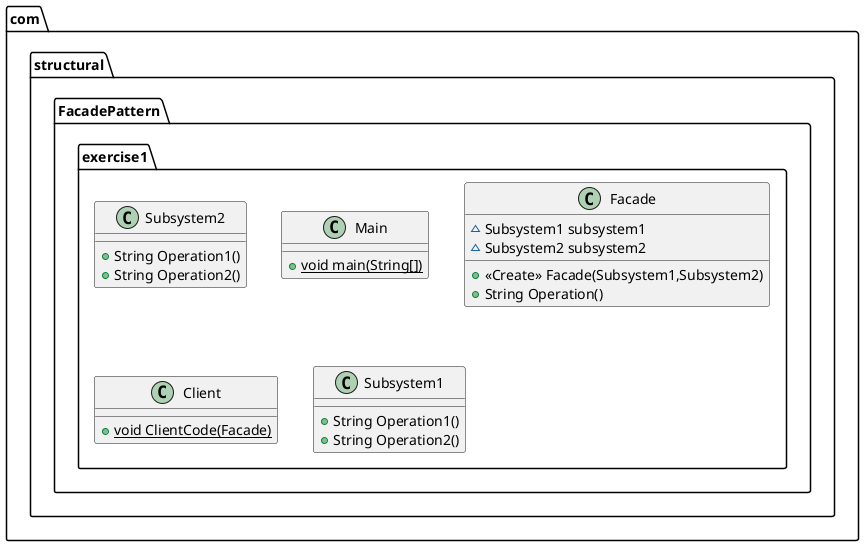 @startuml
class com.structural.FacadePattern.exercise1.Subsystem2 {
+ String Operation1()
+ String Operation2()
}
class com.structural.FacadePattern.exercise1.Main {
+ {static} void main(String[])
}
class com.structural.FacadePattern.exercise1.Facade {
~ Subsystem1 subsystem1
~ Subsystem2 subsystem2
+ <<Create>> Facade(Subsystem1,Subsystem2)
+ String Operation()
}
class com.structural.FacadePattern.exercise1.Client {
+ {static} void ClientCode(Facade)
}
class com.structural.FacadePattern.exercise1.Subsystem1 {
+ String Operation1()
+ String Operation2()
}
@enduml